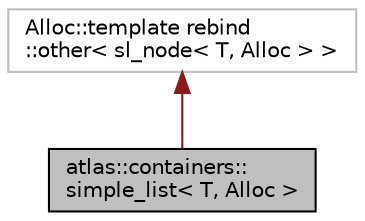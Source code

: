 digraph "atlas::containers::simple_list&lt; T, Alloc &gt;"
{
  edge [fontname="Helvetica",fontsize="10",labelfontname="Helvetica",labelfontsize="10"];
  node [fontname="Helvetica",fontsize="10",shape=record];
  Node1 [label="atlas::containers::\lsimple_list\< T, Alloc \>",height=0.2,width=0.4,color="black", fillcolor="grey75", style="filled", fontcolor="black"];
  Node2 -> Node1 [dir="back",color="firebrick4",fontsize="10",style="solid",fontname="Helvetica"];
  Node2 [label="Alloc::template rebind\l::other\< sl_node\< T, Alloc \> \>",height=0.2,width=0.4,color="grey75", fillcolor="white", style="filled"];
}
